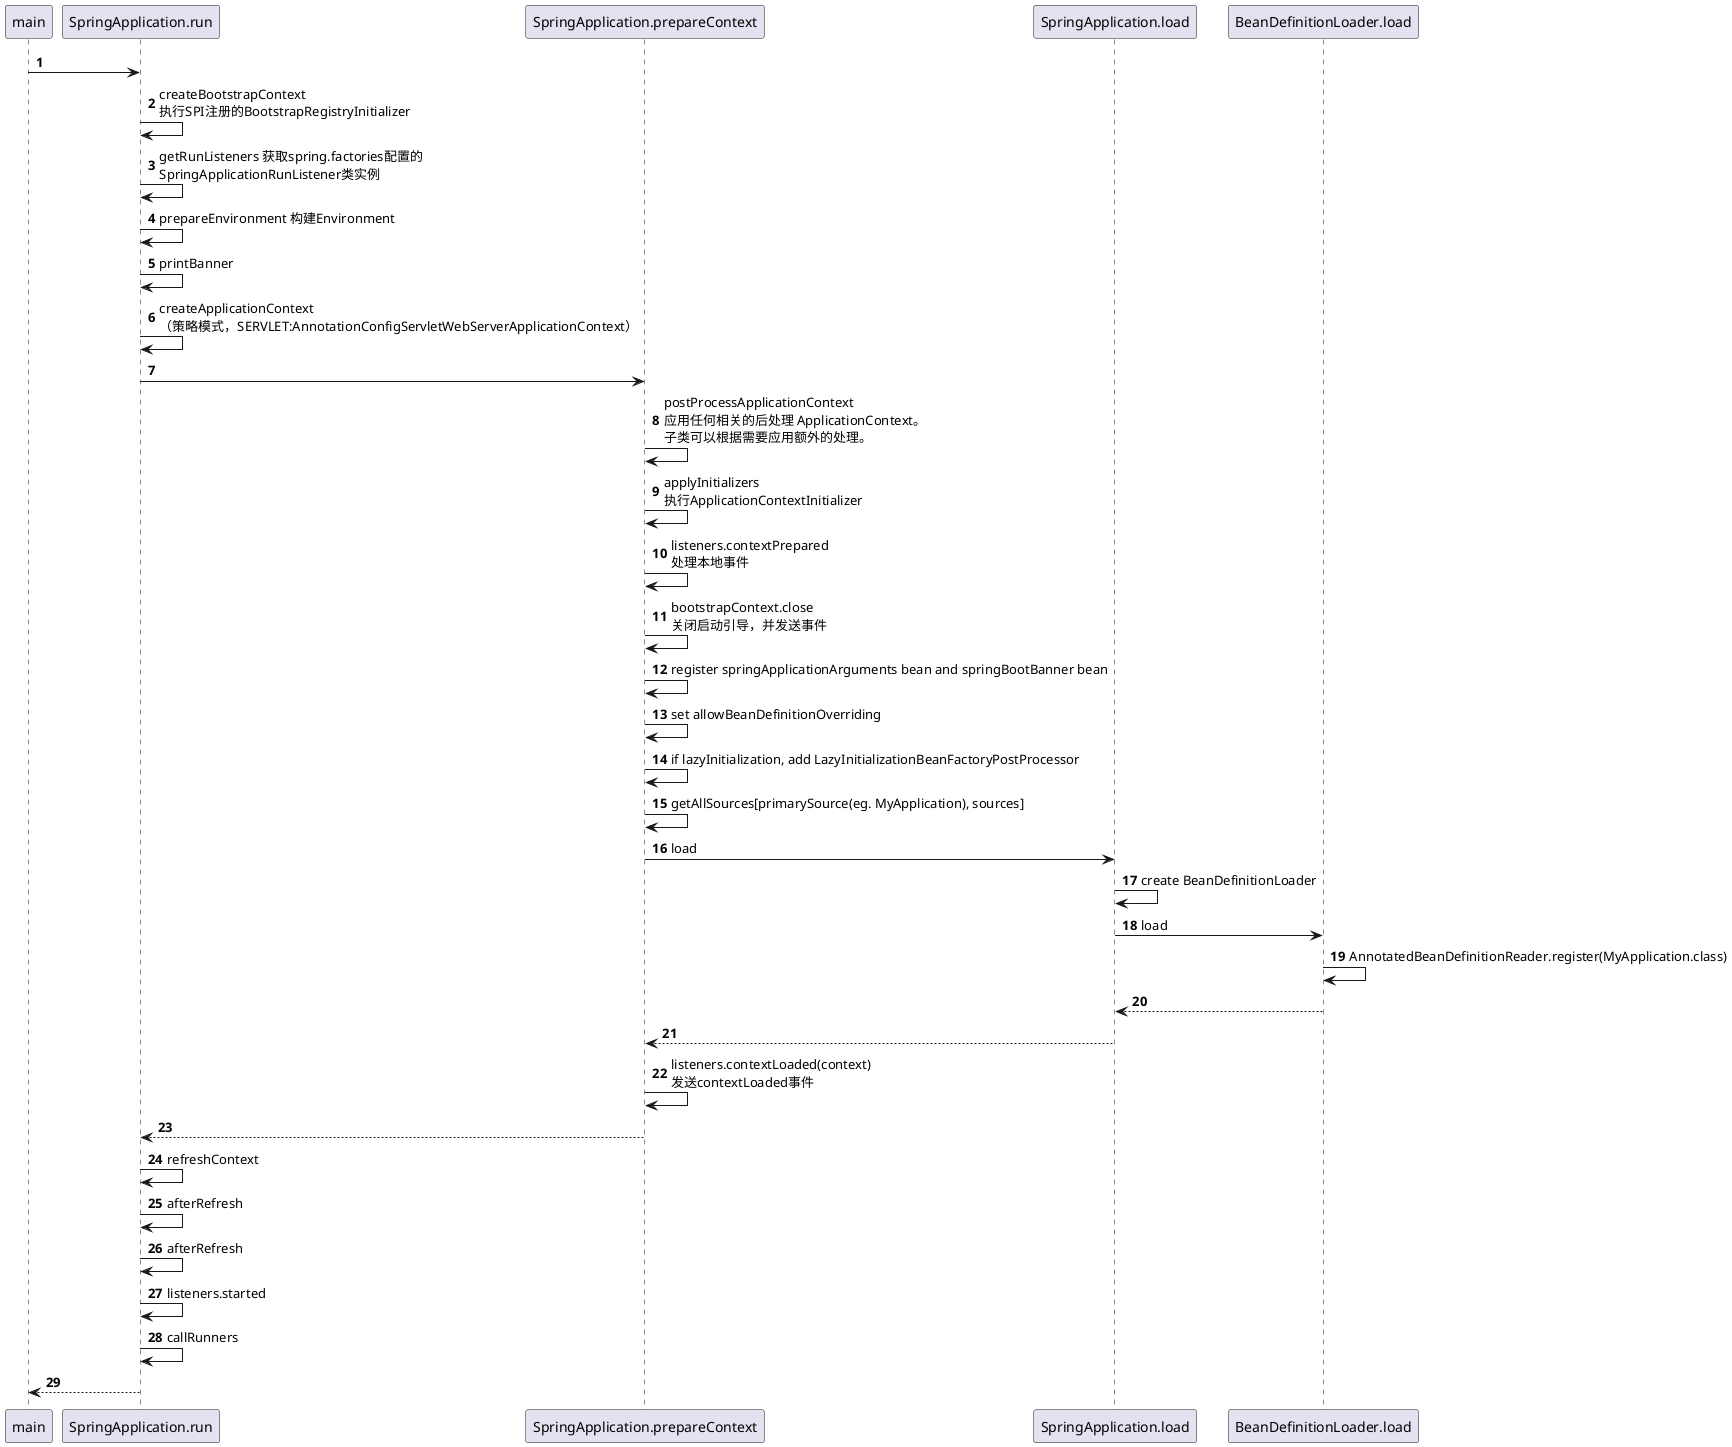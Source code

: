 @startuml
'https://plantuml.com/sequence-diagram

autonumber

main -> SpringApplication.run
SpringApplication.run -> SpringApplication.run : createBootstrapContext\n执行SPI注册的BootstrapRegistryInitializer
SpringApplication.run -> SpringApplication.run : getRunListeners 获取spring.factories配置的\nSpringApplicationRunListener类实例
SpringApplication.run -> SpringApplication.run : prepareEnvironment 构建Environment
SpringApplication.run -> SpringApplication.run : printBanner
SpringApplication.run -> SpringApplication.run : createApplicationContext\n（策略模式，SERVLET:AnnotationConfigServletWebServerApplicationContext）
SpringApplication.run -> SpringApplication.prepareContext
SpringApplication.prepareContext -> SpringApplication.prepareContext : postProcessApplicationContext\n应用任何相关的后处理 ApplicationContext。 \n子类可以根据需要应用额外的处理。
SpringApplication.prepareContext -> SpringApplication.prepareContext : applyInitializers\n执行ApplicationContextInitializer
SpringApplication.prepareContext -> SpringApplication.prepareContext : listeners.contextPrepared\n处理本地事件
SpringApplication.prepareContext -> SpringApplication.prepareContext : bootstrapContext.close\n关闭启动引导，并发送事件
SpringApplication.prepareContext -> SpringApplication.prepareContext : register springApplicationArguments bean and springBootBanner bean
SpringApplication.prepareContext -> SpringApplication.prepareContext : set allowBeanDefinitionOverriding
SpringApplication.prepareContext -> SpringApplication.prepareContext : if lazyInitialization, add LazyInitializationBeanFactoryPostProcessor
SpringApplication.prepareContext -> SpringApplication.prepareContext : getAllSources[primarySource(eg. MyApplication), sources]
SpringApplication.prepareContext -> SpringApplication.load : load
SpringApplication.load -> SpringApplication.load : create BeanDefinitionLoader
SpringApplication.load -> BeanDefinitionLoader.load : load
BeanDefinitionLoader.load -> BeanDefinitionLoader.load : AnnotatedBeanDefinitionReader.register(MyApplication.class)
BeanDefinitionLoader.load --> SpringApplication.load
SpringApplication.load --> SpringApplication.prepareContext
SpringApplication.prepareContext -> SpringApplication.prepareContext : listeners.contextLoaded(context)\n发送contextLoaded事件
SpringApplication.prepareContext --> SpringApplication.run
SpringApplication.run -> SpringApplication.run : refreshContext
SpringApplication.run -> SpringApplication.run : afterRefresh
SpringApplication.run -> SpringApplication.run : afterRefresh
SpringApplication.run -> SpringApplication.run : listeners.started
SpringApplication.run -> SpringApplication.run : callRunners
SpringApplication.run --> main

@enduml
